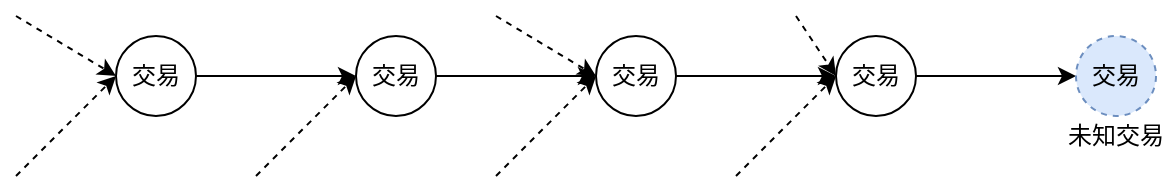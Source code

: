 <mxfile version="13.7.5" type="github"><diagram id="jmghNwssyLH3pHcshSl-" name="Page-1"><mxGraphModel dx="1248" dy="713" grid="1" gridSize="10" guides="1" tooltips="1" connect="1" arrows="1" fold="1" page="1" pageScale="1" pageWidth="827" pageHeight="1169" math="0" shadow="0"><root><mxCell id="0"/><mxCell id="1" parent="0"/><mxCell id="nFDP5_dd2hBPUxauLIHV-8" style="edgeStyle=orthogonalEdgeStyle;rounded=0;orthogonalLoop=1;jettySize=auto;html=1;entryX=0;entryY=0.5;entryDx=0;entryDy=0;" edge="1" parent="1" source="nFDP5_dd2hBPUxauLIHV-2" target="nFDP5_dd2hBPUxauLIHV-3"><mxGeometry relative="1" as="geometry"/></mxCell><mxCell id="nFDP5_dd2hBPUxauLIHV-2" value="交易" style="ellipse;whiteSpace=wrap;html=1;aspect=fixed;" vertex="1" parent="1"><mxGeometry x="160" y="80" width="40" height="40" as="geometry"/></mxCell><mxCell id="nFDP5_dd2hBPUxauLIHV-9" style="edgeStyle=orthogonalEdgeStyle;rounded=0;orthogonalLoop=1;jettySize=auto;html=1;exitX=1;exitY=0.5;exitDx=0;exitDy=0;entryX=0;entryY=0.5;entryDx=0;entryDy=0;" edge="1" parent="1" source="nFDP5_dd2hBPUxauLIHV-3" target="nFDP5_dd2hBPUxauLIHV-4"><mxGeometry relative="1" as="geometry"/></mxCell><mxCell id="nFDP5_dd2hBPUxauLIHV-3" value="交易" style="ellipse;whiteSpace=wrap;html=1;aspect=fixed;" vertex="1" parent="1"><mxGeometry x="280" y="80" width="40" height="40" as="geometry"/></mxCell><mxCell id="nFDP5_dd2hBPUxauLIHV-10" style="edgeStyle=orthogonalEdgeStyle;rounded=0;orthogonalLoop=1;jettySize=auto;html=1;exitX=1;exitY=0.5;exitDx=0;exitDy=0;entryX=0;entryY=0.5;entryDx=0;entryDy=0;" edge="1" parent="1" source="nFDP5_dd2hBPUxauLIHV-4" target="nFDP5_dd2hBPUxauLIHV-5"><mxGeometry relative="1" as="geometry"/></mxCell><mxCell id="nFDP5_dd2hBPUxauLIHV-4" value="交易" style="ellipse;whiteSpace=wrap;html=1;aspect=fixed;" vertex="1" parent="1"><mxGeometry x="400" y="80" width="40" height="40" as="geometry"/></mxCell><mxCell id="nFDP5_dd2hBPUxauLIHV-11" style="edgeStyle=orthogonalEdgeStyle;rounded=0;orthogonalLoop=1;jettySize=auto;html=1;exitX=1;exitY=0.5;exitDx=0;exitDy=0;entryX=0;entryY=0.5;entryDx=0;entryDy=0;" edge="1" parent="1" source="nFDP5_dd2hBPUxauLIHV-5" target="nFDP5_dd2hBPUxauLIHV-6"><mxGeometry relative="1" as="geometry"/></mxCell><mxCell id="nFDP5_dd2hBPUxauLIHV-5" value="交易" style="ellipse;whiteSpace=wrap;html=1;aspect=fixed;" vertex="1" parent="1"><mxGeometry x="520" y="80" width="40" height="40" as="geometry"/></mxCell><mxCell id="nFDP5_dd2hBPUxauLIHV-6" value="交易" style="ellipse;whiteSpace=wrap;html=1;aspect=fixed;fillColor=#dae8fc;strokeColor=#6c8ebf;dashed=1;" vertex="1" parent="1"><mxGeometry x="640" y="80" width="40" height="40" as="geometry"/></mxCell><mxCell id="nFDP5_dd2hBPUxauLIHV-7" value="未知交易" style="text;html=1;strokeColor=none;fillColor=none;align=center;verticalAlign=middle;whiteSpace=wrap;rounded=0;" vertex="1" parent="1"><mxGeometry x="635" y="120" width="50" height="20" as="geometry"/></mxCell><mxCell id="nFDP5_dd2hBPUxauLIHV-12" value="" style="endArrow=classic;html=1;dashed=1;" edge="1" parent="1"><mxGeometry width="50" height="50" relative="1" as="geometry"><mxPoint x="110" y="150" as="sourcePoint"/><mxPoint x="160" y="100" as="targetPoint"/></mxGeometry></mxCell><mxCell id="nFDP5_dd2hBPUxauLIHV-13" value="" style="endArrow=classic;html=1;dashed=1;" edge="1" parent="1"><mxGeometry width="50" height="50" relative="1" as="geometry"><mxPoint x="230" y="150" as="sourcePoint"/><mxPoint x="280" y="100" as="targetPoint"/></mxGeometry></mxCell><mxCell id="nFDP5_dd2hBPUxauLIHV-14" value="" style="endArrow=classic;html=1;dashed=1;" edge="1" parent="1"><mxGeometry width="50" height="50" relative="1" as="geometry"><mxPoint x="350" y="150" as="sourcePoint"/><mxPoint x="400" y="100" as="targetPoint"/></mxGeometry></mxCell><mxCell id="nFDP5_dd2hBPUxauLIHV-15" value="" style="endArrow=classic;html=1;dashed=1;" edge="1" parent="1"><mxGeometry width="50" height="50" relative="1" as="geometry"><mxPoint x="470" y="150" as="sourcePoint"/><mxPoint x="520" y="100" as="targetPoint"/></mxGeometry></mxCell><mxCell id="nFDP5_dd2hBPUxauLIHV-16" value="" style="endArrow=classic;html=1;dashed=1;" edge="1" parent="1"><mxGeometry width="50" height="50" relative="1" as="geometry"><mxPoint x="110" y="70" as="sourcePoint"/><mxPoint x="160" y="100" as="targetPoint"/></mxGeometry></mxCell><mxCell id="nFDP5_dd2hBPUxauLIHV-17" value="" style="endArrow=classic;html=1;dashed=1;" edge="1" parent="1"><mxGeometry width="50" height="50" relative="1" as="geometry"><mxPoint x="350" y="70" as="sourcePoint"/><mxPoint x="400" y="100" as="targetPoint"/></mxGeometry></mxCell><mxCell id="nFDP5_dd2hBPUxauLIHV-21" value="" style="endArrow=classic;html=1;dashed=1;" edge="1" parent="1"><mxGeometry width="50" height="50" relative="1" as="geometry"><mxPoint x="500" y="70" as="sourcePoint"/><mxPoint x="520" y="100" as="targetPoint"/></mxGeometry></mxCell></root></mxGraphModel></diagram></mxfile>